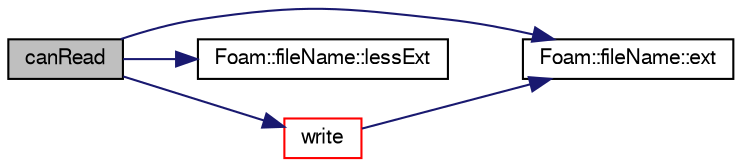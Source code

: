 digraph "canRead"
{
  bgcolor="transparent";
  edge [fontname="FreeSans",fontsize="10",labelfontname="FreeSans",labelfontsize="10"];
  node [fontname="FreeSans",fontsize="10",shape=record];
  rankdir="LR";
  Node484 [label="canRead",height=0.2,width=0.4,color="black", fillcolor="grey75", style="filled", fontcolor="black"];
  Node484 -> Node485 [color="midnightblue",fontsize="10",style="solid",fontname="FreeSans"];
  Node485 [label="Foam::fileName::ext",height=0.2,width=0.4,color="black",URL="$a28234.html#aa9025b0a516ed5b621e9afd6c493da4d",tooltip="Return file name extension (part after last .) "];
  Node484 -> Node486 [color="midnightblue",fontsize="10",style="solid",fontname="FreeSans"];
  Node486 [label="Foam::fileName::lessExt",height=0.2,width=0.4,color="black",URL="$a28234.html#a6807d1f6ee241b17aec7652ecce48f6e",tooltip="Return file name without extension (part before last .) "];
  Node484 -> Node487 [color="midnightblue",fontsize="10",style="solid",fontname="FreeSans"];
  Node487 [label="write",height=0.2,width=0.4,color="red",URL="$a29574.html#a8eea7f3ea6f24bb7a37ee7ef16a1ad10",tooltip="Write to file. "];
  Node487 -> Node485 [color="midnightblue",fontsize="10",style="solid",fontname="FreeSans"];
}
